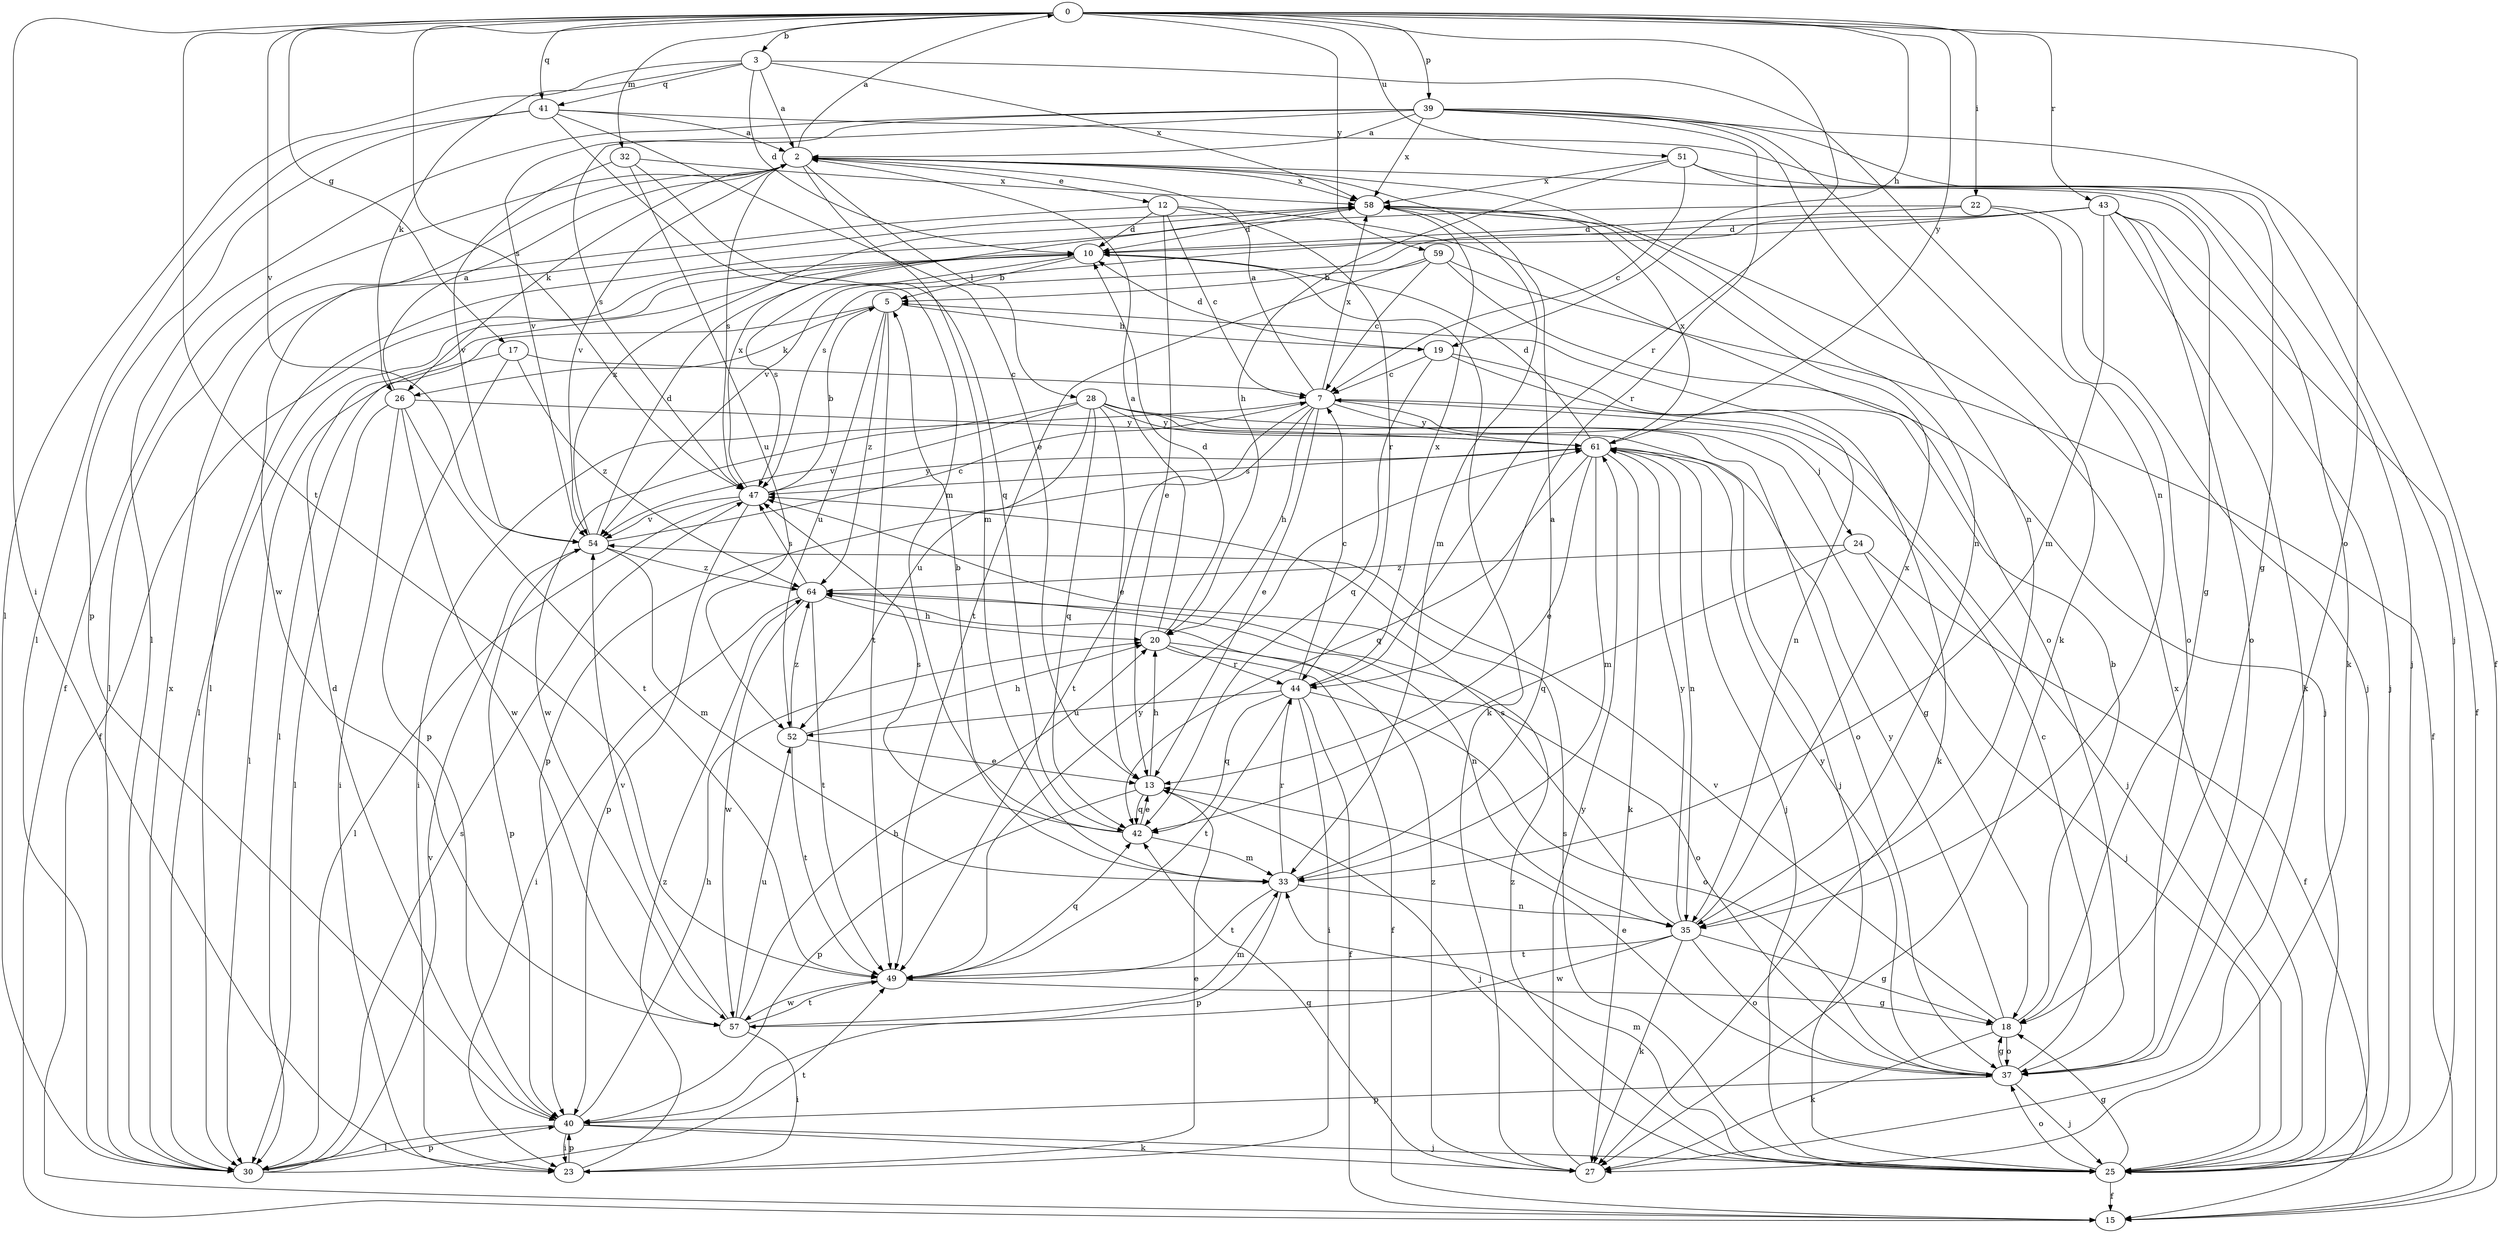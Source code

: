 strict digraph  {
0;
2;
3;
5;
7;
10;
12;
13;
15;
17;
18;
19;
20;
22;
23;
24;
25;
26;
27;
28;
30;
32;
33;
35;
37;
39;
40;
41;
42;
43;
44;
47;
49;
51;
52;
54;
57;
58;
59;
61;
64;
0 -> 3  [label=b];
0 -> 17  [label=g];
0 -> 19  [label=h];
0 -> 22  [label=i];
0 -> 23  [label=i];
0 -> 32  [label=m];
0 -> 37  [label=o];
0 -> 39  [label=p];
0 -> 41  [label=q];
0 -> 43  [label=r];
0 -> 44  [label=r];
0 -> 47  [label=s];
0 -> 49  [label=t];
0 -> 51  [label=u];
0 -> 54  [label=v];
0 -> 59  [label=y];
0 -> 61  [label=y];
2 -> 0  [label=a];
2 -> 12  [label=e];
2 -> 15  [label=f];
2 -> 18  [label=g];
2 -> 26  [label=k];
2 -> 28  [label=l];
2 -> 33  [label=m];
2 -> 35  [label=n];
2 -> 47  [label=s];
2 -> 54  [label=v];
2 -> 57  [label=w];
2 -> 58  [label=x];
3 -> 2  [label=a];
3 -> 10  [label=d];
3 -> 26  [label=k];
3 -> 30  [label=l];
3 -> 35  [label=n];
3 -> 41  [label=q];
3 -> 58  [label=x];
5 -> 19  [label=h];
5 -> 26  [label=k];
5 -> 30  [label=l];
5 -> 49  [label=t];
5 -> 52  [label=u];
5 -> 64  [label=z];
7 -> 2  [label=a];
7 -> 13  [label=e];
7 -> 20  [label=h];
7 -> 23  [label=i];
7 -> 24  [label=j];
7 -> 25  [label=j];
7 -> 40  [label=p];
7 -> 49  [label=t];
7 -> 58  [label=x];
7 -> 61  [label=y];
10 -> 5  [label=b];
10 -> 15  [label=f];
10 -> 27  [label=k];
10 -> 30  [label=l];
10 -> 47  [label=s];
12 -> 7  [label=c];
12 -> 10  [label=d];
12 -> 13  [label=e];
12 -> 30  [label=l];
12 -> 37  [label=o];
12 -> 44  [label=r];
13 -> 20  [label=h];
13 -> 25  [label=j];
13 -> 40  [label=p];
13 -> 42  [label=q];
17 -> 7  [label=c];
17 -> 30  [label=l];
17 -> 40  [label=p];
17 -> 64  [label=z];
18 -> 5  [label=b];
18 -> 27  [label=k];
18 -> 37  [label=o];
18 -> 54  [label=v];
18 -> 61  [label=y];
19 -> 7  [label=c];
19 -> 10  [label=d];
19 -> 27  [label=k];
19 -> 35  [label=n];
19 -> 42  [label=q];
20 -> 2  [label=a];
20 -> 10  [label=d];
20 -> 15  [label=f];
20 -> 37  [label=o];
20 -> 44  [label=r];
22 -> 10  [label=d];
22 -> 25  [label=j];
22 -> 30  [label=l];
22 -> 37  [label=o];
23 -> 13  [label=e];
23 -> 40  [label=p];
23 -> 64  [label=z];
24 -> 15  [label=f];
24 -> 25  [label=j];
24 -> 42  [label=q];
24 -> 64  [label=z];
25 -> 15  [label=f];
25 -> 18  [label=g];
25 -> 33  [label=m];
25 -> 37  [label=o];
25 -> 47  [label=s];
25 -> 58  [label=x];
25 -> 64  [label=z];
26 -> 2  [label=a];
26 -> 23  [label=i];
26 -> 30  [label=l];
26 -> 49  [label=t];
26 -> 57  [label=w];
26 -> 61  [label=y];
27 -> 42  [label=q];
27 -> 61  [label=y];
27 -> 64  [label=z];
28 -> 13  [label=e];
28 -> 18  [label=g];
28 -> 25  [label=j];
28 -> 37  [label=o];
28 -> 42  [label=q];
28 -> 52  [label=u];
28 -> 54  [label=v];
28 -> 57  [label=w];
28 -> 61  [label=y];
30 -> 40  [label=p];
30 -> 47  [label=s];
30 -> 49  [label=t];
30 -> 54  [label=v];
30 -> 58  [label=x];
32 -> 42  [label=q];
32 -> 52  [label=u];
32 -> 54  [label=v];
32 -> 58  [label=x];
33 -> 2  [label=a];
33 -> 35  [label=n];
33 -> 40  [label=p];
33 -> 44  [label=r];
33 -> 49  [label=t];
35 -> 18  [label=g];
35 -> 27  [label=k];
35 -> 37  [label=o];
35 -> 47  [label=s];
35 -> 49  [label=t];
35 -> 57  [label=w];
35 -> 58  [label=x];
35 -> 61  [label=y];
37 -> 7  [label=c];
37 -> 13  [label=e];
37 -> 18  [label=g];
37 -> 25  [label=j];
37 -> 40  [label=p];
37 -> 61  [label=y];
39 -> 2  [label=a];
39 -> 15  [label=f];
39 -> 25  [label=j];
39 -> 27  [label=k];
39 -> 30  [label=l];
39 -> 35  [label=n];
39 -> 44  [label=r];
39 -> 47  [label=s];
39 -> 54  [label=v];
39 -> 58  [label=x];
40 -> 10  [label=d];
40 -> 20  [label=h];
40 -> 23  [label=i];
40 -> 25  [label=j];
40 -> 27  [label=k];
40 -> 30  [label=l];
41 -> 2  [label=a];
41 -> 13  [label=e];
41 -> 18  [label=g];
41 -> 30  [label=l];
41 -> 33  [label=m];
41 -> 40  [label=p];
42 -> 5  [label=b];
42 -> 13  [label=e];
42 -> 33  [label=m];
42 -> 47  [label=s];
43 -> 10  [label=d];
43 -> 15  [label=f];
43 -> 25  [label=j];
43 -> 27  [label=k];
43 -> 33  [label=m];
43 -> 37  [label=o];
43 -> 47  [label=s];
43 -> 54  [label=v];
44 -> 7  [label=c];
44 -> 15  [label=f];
44 -> 23  [label=i];
44 -> 37  [label=o];
44 -> 42  [label=q];
44 -> 49  [label=t];
44 -> 52  [label=u];
44 -> 58  [label=x];
47 -> 5  [label=b];
47 -> 30  [label=l];
47 -> 40  [label=p];
47 -> 54  [label=v];
47 -> 58  [label=x];
47 -> 61  [label=y];
49 -> 18  [label=g];
49 -> 42  [label=q];
49 -> 57  [label=w];
49 -> 61  [label=y];
51 -> 7  [label=c];
51 -> 20  [label=h];
51 -> 25  [label=j];
51 -> 27  [label=k];
51 -> 58  [label=x];
52 -> 13  [label=e];
52 -> 20  [label=h];
52 -> 49  [label=t];
52 -> 64  [label=z];
54 -> 7  [label=c];
54 -> 10  [label=d];
54 -> 33  [label=m];
54 -> 40  [label=p];
54 -> 58  [label=x];
54 -> 64  [label=z];
57 -> 20  [label=h];
57 -> 23  [label=i];
57 -> 33  [label=m];
57 -> 49  [label=t];
57 -> 52  [label=u];
57 -> 54  [label=v];
58 -> 10  [label=d];
58 -> 33  [label=m];
59 -> 5  [label=b];
59 -> 7  [label=c];
59 -> 15  [label=f];
59 -> 25  [label=j];
59 -> 49  [label=t];
61 -> 10  [label=d];
61 -> 13  [label=e];
61 -> 25  [label=j];
61 -> 27  [label=k];
61 -> 33  [label=m];
61 -> 35  [label=n];
61 -> 42  [label=q];
61 -> 47  [label=s];
61 -> 58  [label=x];
64 -> 20  [label=h];
64 -> 23  [label=i];
64 -> 35  [label=n];
64 -> 47  [label=s];
64 -> 49  [label=t];
64 -> 57  [label=w];
}
